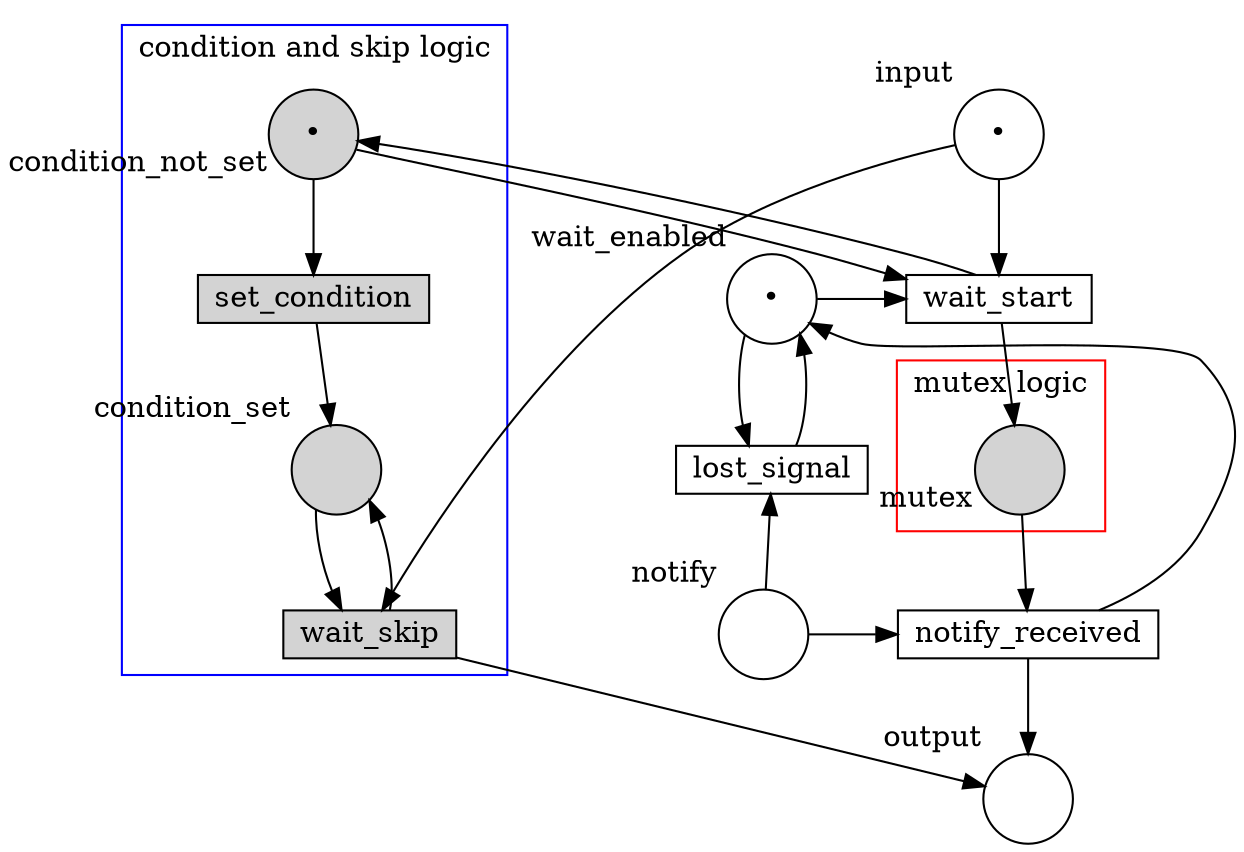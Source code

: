 digraph condvar {
    nodesep=0.6;
    
    wait_start [height=0.1 shape="box" xlabel="" label="wait_start"];
    lost_signal [height=0.1 shape="box" xlabel="" label="lost_signal"];
    notify_received [height=0.1 shape="box" xlabel="" label="notify_received"];

    wait_enabled [width=0.6 shape="circle" xlabel="wait_enabled" label="•"];
    notify [width=0.6 shape="circle" xlabel="notify" label=""];
    // Waiting is actually not needed and the mutex place suffices
    // It is a ghost node used for formatting the graph
    waiting [width=0.01 shape="none" xlabel="" label=""];

    input [width=0.6 shape="circle" xlabel="input" label="•"];
    output [width=0.6 shape="circle" xlabel="output" label=""];
    // Place for the mutex used in the call
    subgraph cluster_0 {
        label = "mutex logic";
        color = red;
        node [style=filled];

        mutex [width=0.6 shape="circle" xlabel="mutex" label=""];
    }
    // The places and transitions to set the condition for the condition variable
    subgraph cluster_1 {
        label = "condition and skip logic";
        color = blue;
        node [style=filled];
        
        condition_not_set [width=0.6 shape="circle" xlabel="condition_not_set" label="•"];
        condition_set [width=0.6 shape="circle" xlabel="condition_set" label=""];
        wait_skip [height=0.1 shape="box" xlabel="" label="wait_skip"];
        set_condition [height=0.1 shape="box" xlabel="" label="set_condition"];
    }
    
    // Loop for consuming the token in `notify` when `wait()` has not been called yet.
    wait_enabled -> lost_signal [weight=2];
    notify -> lost_signal [weight=2];
    lost_signal -> wait_enabled [weight=2];
    // Tokens flow from `wait_start` to `waiting` and then to `notify_received`
    input -> wait_start [weight=2]; 
    wait_start -> waiting -> notify_received [style="invis" weight=0.1];
    notify_received -> output [weight=2];
    // Start the wait only if the wait is enabled
    wait_enabled -> wait_start;
    // Exit the wait only if the notify was received
    notify -> notify_received;
    // Regenerate the token in `wait_enabled` when exiting the wait
    notify_received -> wait_enabled [constraint=false];
    
    // Lock and unlock mutex
    wait_start -> mutex -> notify_received;
    
    // Skip wait when the condition is set
    input -> wait_skip -> output;
    condition_set -> wait_skip;
    wait_skip -> condition_set;
    // Call wait only when the condition is not set
    condition_not_set -> wait_start;
    wait_start -> condition_not_set;
    // Set the condition
    condition_not_set -> set_condition -> condition_set [weight=2];
    
    // Order the nodes in 5 different levels
    {rank = same; wait_enabled; wait_start;}
    {rank = same; lost_signal; waiting;}
    {rank = same; notify; notify_received;}
    {rank = max; output;}
}